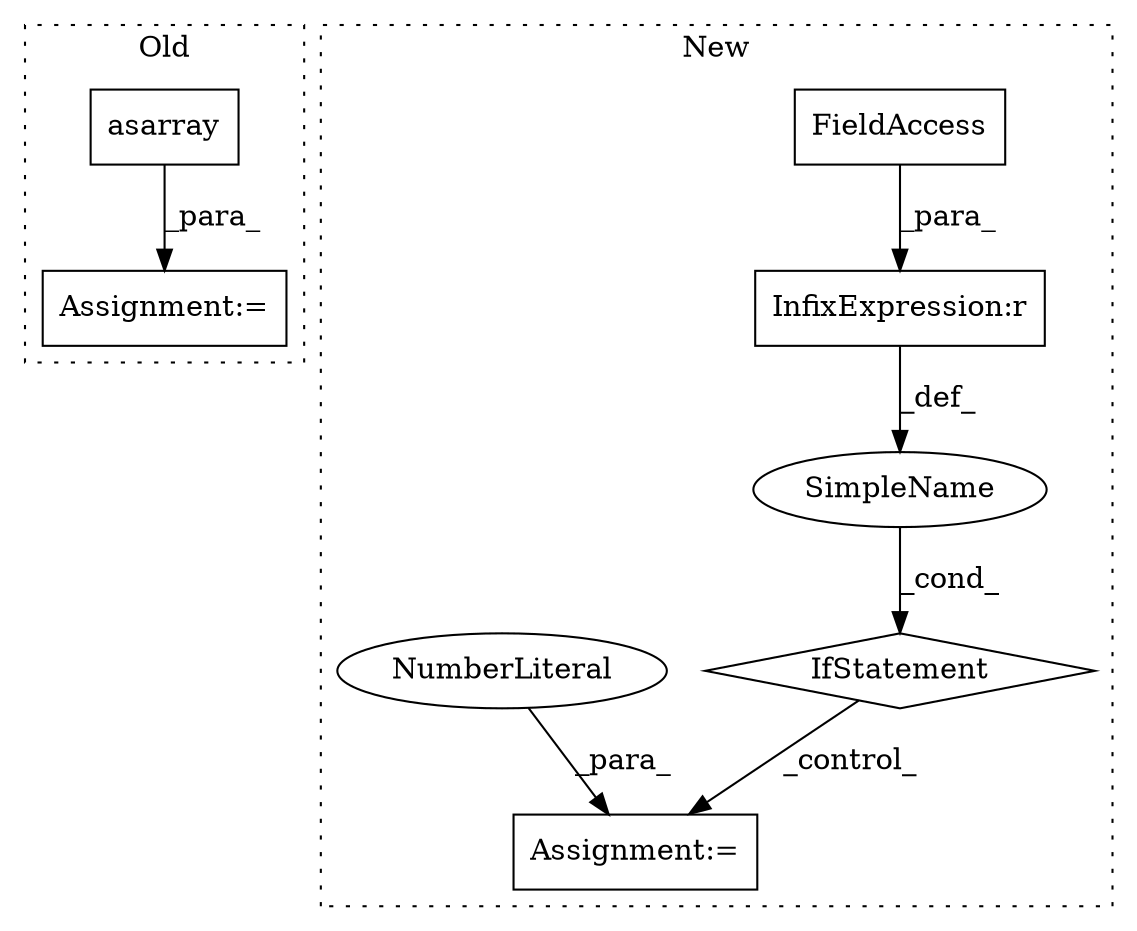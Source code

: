 digraph G {
subgraph cluster0 {
1 [label="asarray" a="32" s="16042,16053" l="8,1" shape="box"];
3 [label="Assignment:=" a="7" s="16035" l="1" shape="box"];
label = "Old";
style="dotted";
}
subgraph cluster1 {
2 [label="IfStatement" a="25" s="15319,15349" l="4,2" shape="diamond"];
4 [label="Assignment:=" a="7" s="15379" l="1" shape="box"];
5 [label="SimpleName" a="42" s="" l="" shape="ellipse"];
6 [label="InfixExpression:r" a="27" s="15341" l="4" shape="box"];
7 [label="FieldAccess" a="22" s="15323" l="18" shape="box"];
8 [label="NumberLiteral" a="34" s="15380" l="3" shape="ellipse"];
label = "New";
style="dotted";
}
1 -> 3 [label="_para_"];
2 -> 4 [label="_control_"];
5 -> 2 [label="_cond_"];
6 -> 5 [label="_def_"];
7 -> 6 [label="_para_"];
8 -> 4 [label="_para_"];
}